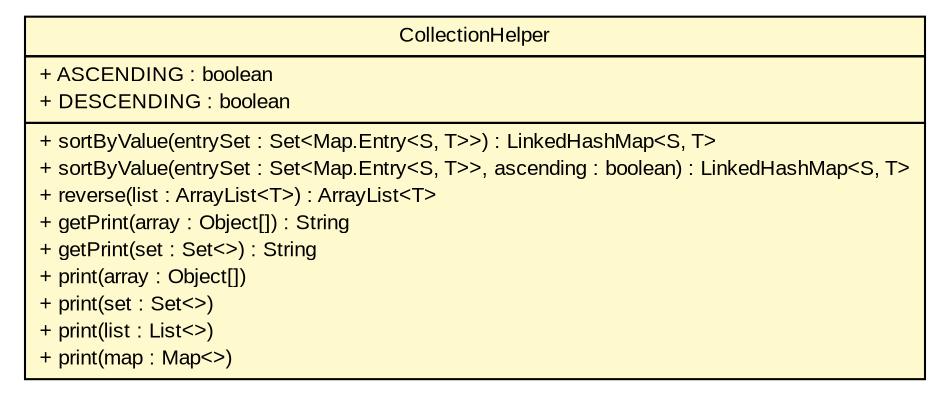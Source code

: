 #!/usr/local/bin/dot
#
# Class diagram 
# Generated by UMLGraph version 5.2 (http://www.umlgraph.org/)
#

digraph G {
	edge [fontname="arial",fontsize=10,labelfontname="arial",labelfontsize=10];
	node [fontname="arial",fontsize=10,shape=plaintext];
	nodesep=0.25;
	ranksep=0.5;
	// tud.iir.helper.CollectionHelper
	c41641 [label=<<table title="tud.iir.helper.CollectionHelper" border="0" cellborder="1" cellspacing="0" cellpadding="2" port="p" bgcolor="lemonChiffon" href="./CollectionHelper.html">
		<tr><td><table border="0" cellspacing="0" cellpadding="1">
<tr><td align="center" balign="center"> CollectionHelper </td></tr>
		</table></td></tr>
		<tr><td><table border="0" cellspacing="0" cellpadding="1">
<tr><td align="left" balign="left"> + ASCENDING : boolean </td></tr>
<tr><td align="left" balign="left"> + DESCENDING : boolean </td></tr>
		</table></td></tr>
		<tr><td><table border="0" cellspacing="0" cellpadding="1">
<tr><td align="left" balign="left"> + sortByValue(entrySet : Set&lt;Map.Entry&lt;S, T&gt;&gt;) : LinkedHashMap&lt;S, T&gt; </td></tr>
<tr><td align="left" balign="left"> + sortByValue(entrySet : Set&lt;Map.Entry&lt;S, T&gt;&gt;, ascending : boolean) : LinkedHashMap&lt;S, T&gt; </td></tr>
<tr><td align="left" balign="left"> + reverse(list : ArrayList&lt;T&gt;) : ArrayList&lt;T&gt; </td></tr>
<tr><td align="left" balign="left"> + getPrint(array : Object[]) : String </td></tr>
<tr><td align="left" balign="left"> + getPrint(set : Set&lt;&gt;) : String </td></tr>
<tr><td align="left" balign="left"> + print(array : Object[]) </td></tr>
<tr><td align="left" balign="left"> + print(set : Set&lt;&gt;) </td></tr>
<tr><td align="left" balign="left"> + print(list : List&lt;&gt;) </td></tr>
<tr><td align="left" balign="left"> + print(map : Map&lt;&gt;) </td></tr>
		</table></td></tr>
		</table>>, fontname="arial", fontcolor="black", fontsize=10.0];
}

